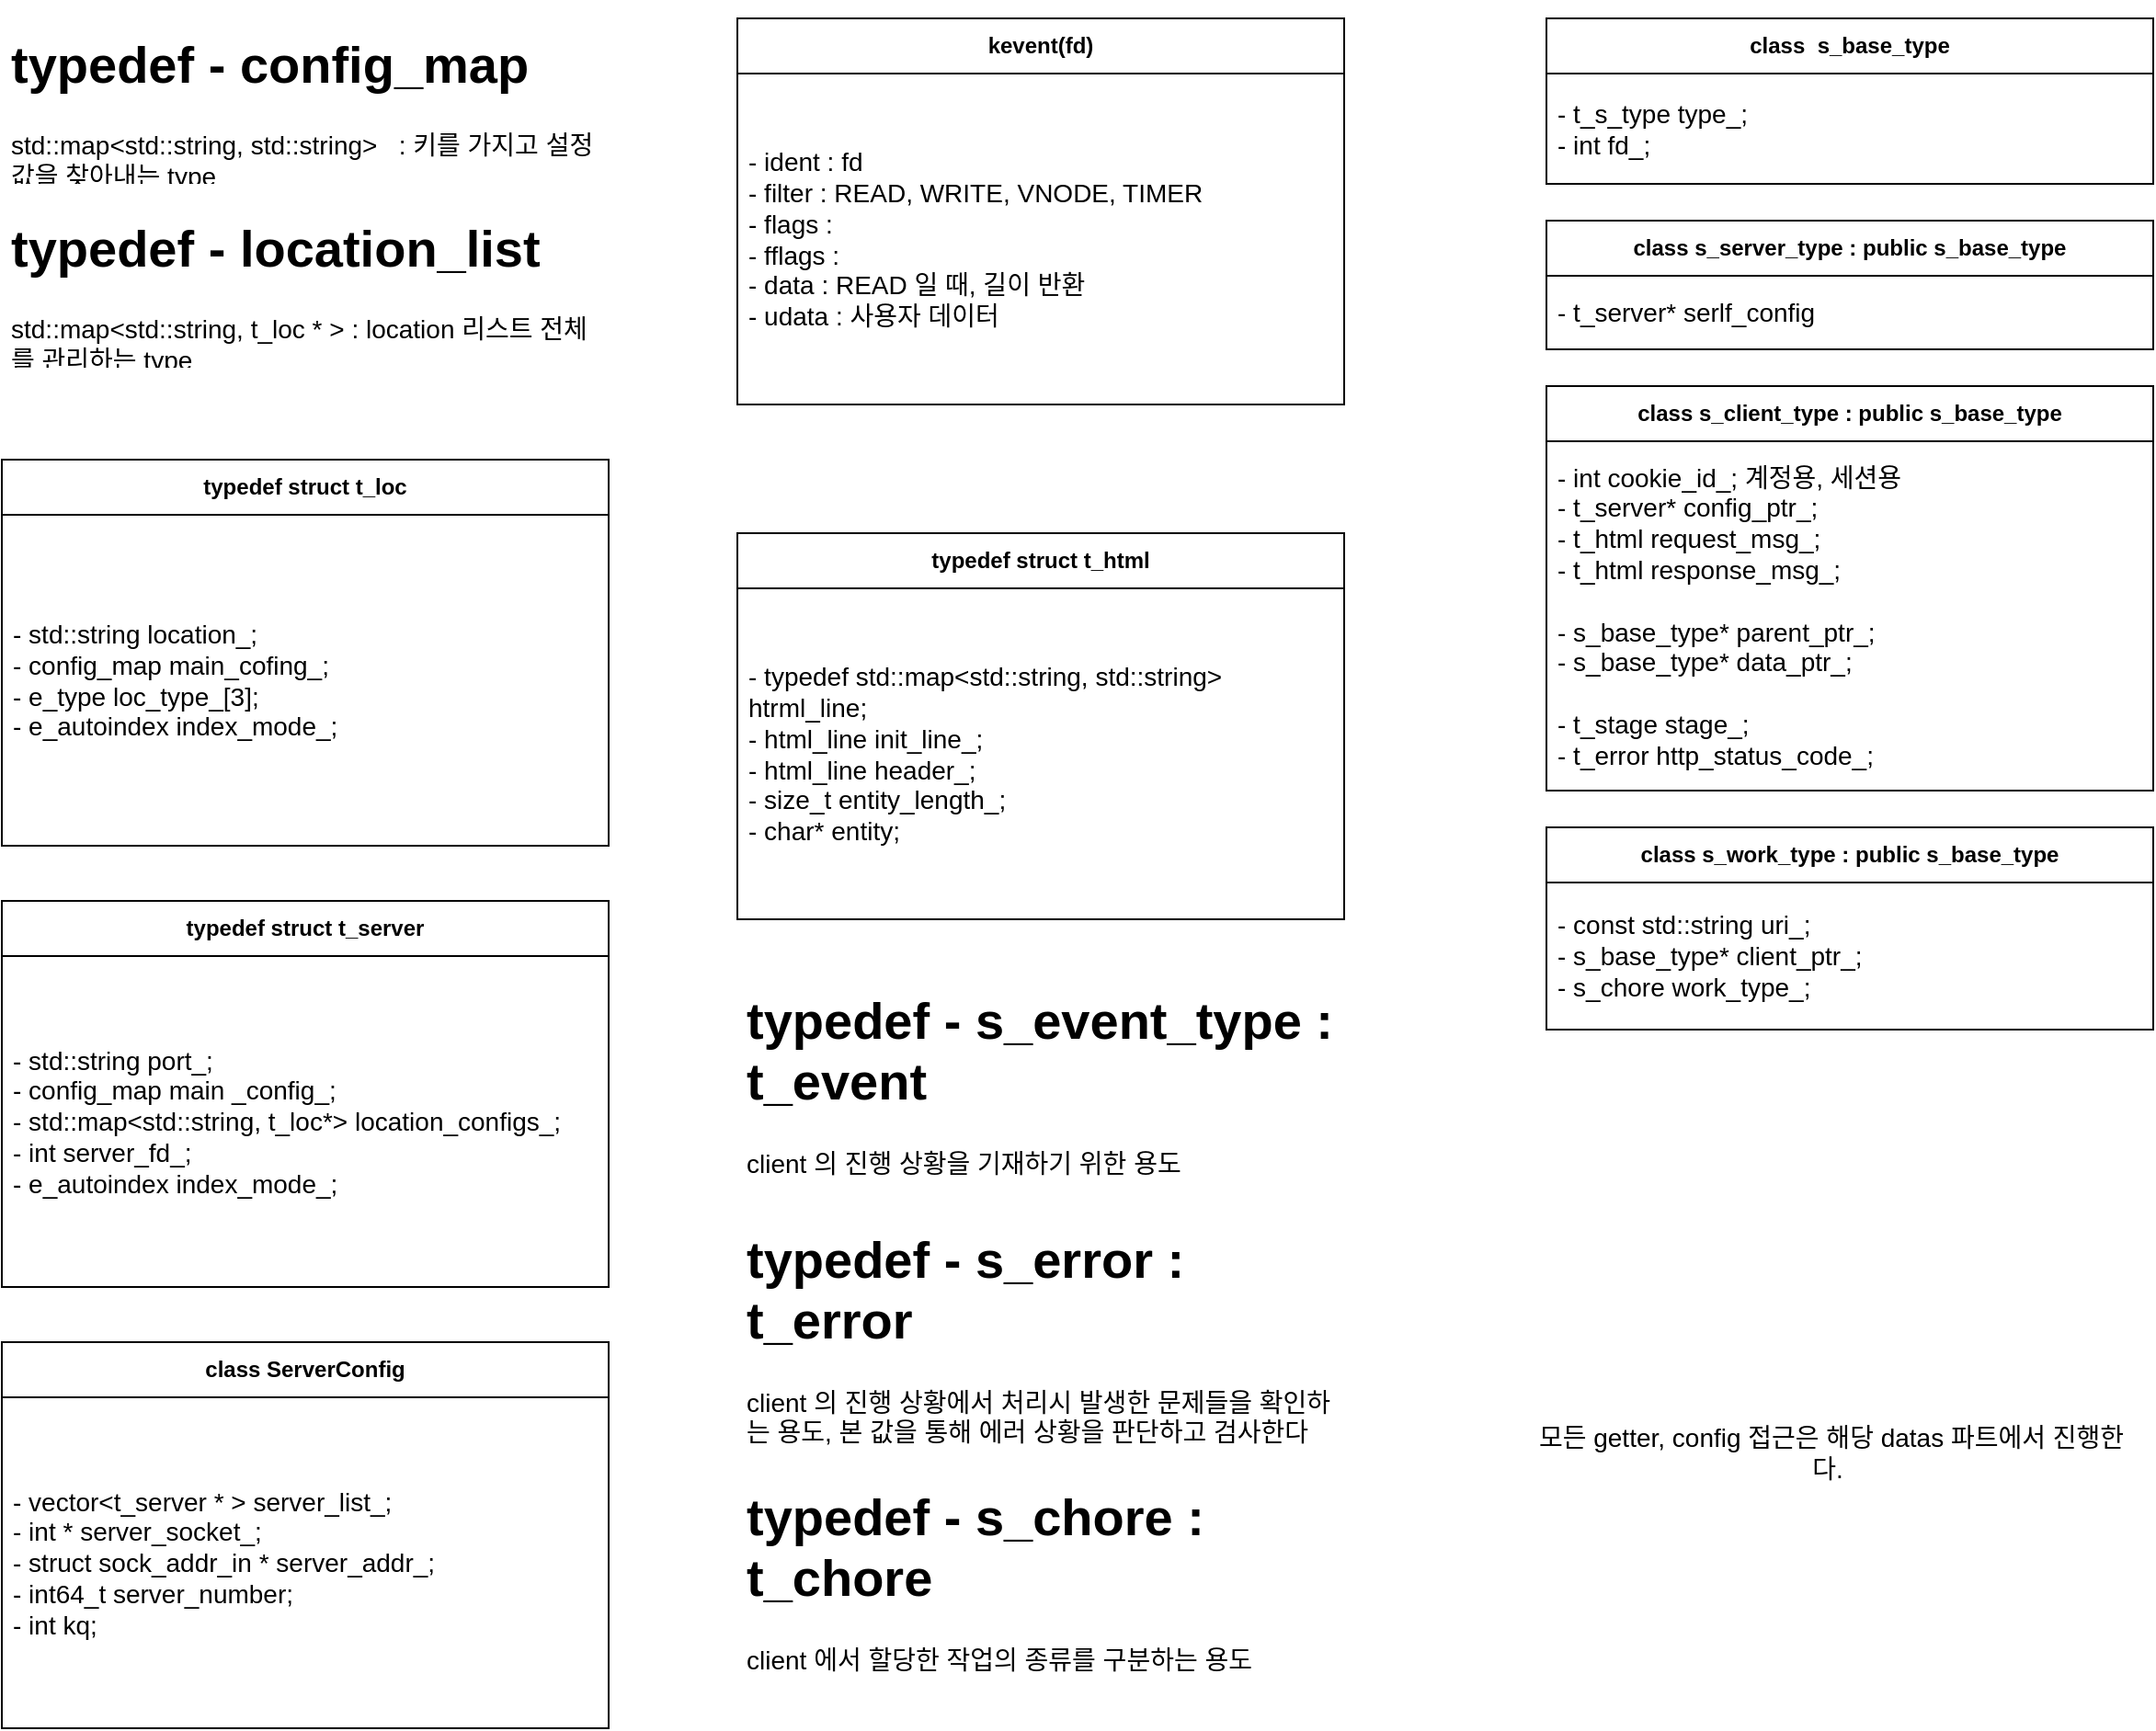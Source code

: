<mxfile version="20.8.23" type="github">
  <diagram name="data_structure" id="0lBOWSRzW262vy09HFQD">
    <mxGraphModel dx="1034" dy="1077" grid="1" gridSize="10" guides="1" tooltips="1" connect="1" arrows="1" fold="1" page="1" pageScale="1" pageWidth="1169" pageHeight="827" math="0" shadow="0">
      <root>
        <mxCell id="0" />
        <mxCell id="1" parent="0" />
        <mxCell id="mqQwdSMC6Uva1PnvW4H1-1" value="&lt;b&gt;kevent(fd)&lt;/b&gt;" style="swimlane;fontStyle=0;childLayout=stackLayout;horizontal=1;startSize=30;horizontalStack=0;resizeParent=1;resizeParentMax=0;resizeLast=0;collapsible=1;marginBottom=0;whiteSpace=wrap;html=1;" parent="1" vertex="1">
          <mxGeometry x="440" y="40" width="330" height="210" as="geometry" />
        </mxCell>
        <mxCell id="mqQwdSMC6Uva1PnvW4H1-2" value="&lt;font style=&quot;font-size: 14px;&quot;&gt;- ident : fd&lt;br&gt;- filter : READ, WRITE, VNODE, TIMER&lt;br&gt;- flags :&amp;nbsp;&lt;br&gt;- fflags :&amp;nbsp;&lt;br&gt;- data : READ 일 때, 길이 반환&lt;br&gt;- udata : 사용자 데이터&lt;br&gt;&lt;/font&gt;" style="text;strokeColor=none;fillColor=none;align=left;verticalAlign=middle;spacingLeft=4;spacingRight=4;overflow=hidden;points=[[0,0.5],[1,0.5]];portConstraint=eastwest;rotatable=0;whiteSpace=wrap;html=1;" parent="mqQwdSMC6Uva1PnvW4H1-1" vertex="1">
          <mxGeometry y="30" width="330" height="180" as="geometry" />
        </mxCell>
        <mxCell id="mqQwdSMC6Uva1PnvW4H1-6" value="&lt;b&gt;class ServerConfig&lt;/b&gt;" style="swimlane;fontStyle=0;childLayout=stackLayout;horizontal=1;startSize=30;horizontalStack=0;resizeParent=1;resizeParentMax=0;resizeLast=0;collapsible=1;marginBottom=0;whiteSpace=wrap;html=1;" parent="1" vertex="1">
          <mxGeometry x="40" y="760" width="330" height="210" as="geometry" />
        </mxCell>
        <mxCell id="mqQwdSMC6Uva1PnvW4H1-7" value="&lt;font style=&quot;font-size: 14px;&quot;&gt;- vector&amp;lt;t_server * &amp;gt; server_list_;&lt;br&gt;- int * server_socket_;&lt;br&gt;- struct sock_addr_in * server_addr_;&lt;br&gt;- int64_t server_number;&amp;nbsp;&lt;br&gt;- int kq;&amp;nbsp;&lt;br&gt;&lt;/font&gt;" style="text;strokeColor=none;fillColor=none;align=left;verticalAlign=middle;spacingLeft=4;spacingRight=4;overflow=hidden;points=[[0,0.5],[1,0.5]];portConstraint=eastwest;rotatable=0;whiteSpace=wrap;html=1;" parent="mqQwdSMC6Uva1PnvW4H1-6" vertex="1">
          <mxGeometry y="30" width="330" height="180" as="geometry" />
        </mxCell>
        <mxCell id="mqQwdSMC6Uva1PnvW4H1-8" value="&lt;b&gt;typedef struct t_server&lt;/b&gt;" style="swimlane;fontStyle=0;childLayout=stackLayout;horizontal=1;startSize=30;horizontalStack=0;resizeParent=1;resizeParentMax=0;resizeLast=0;collapsible=1;marginBottom=0;whiteSpace=wrap;html=1;" parent="1" vertex="1">
          <mxGeometry x="40" y="520" width="330" height="210" as="geometry" />
        </mxCell>
        <mxCell id="mqQwdSMC6Uva1PnvW4H1-9" value="&lt;font style=&quot;font-size: 14px;&quot;&gt;- std::string port_;&lt;br&gt;- config_map main _config_;&lt;br&gt;- std::map&amp;lt;std::string, t_loc*&amp;gt; location_configs_;&lt;br&gt;- int server_fd_;&lt;br&gt;- e_autoindex index_mode_;&lt;br&gt;&lt;/font&gt;" style="text;strokeColor=none;fillColor=none;align=left;verticalAlign=middle;spacingLeft=4;spacingRight=4;overflow=hidden;points=[[0,0.5],[1,0.5]];portConstraint=eastwest;rotatable=0;whiteSpace=wrap;html=1;" parent="mqQwdSMC6Uva1PnvW4H1-8" vertex="1">
          <mxGeometry y="30" width="330" height="180" as="geometry" />
        </mxCell>
        <mxCell id="mqQwdSMC6Uva1PnvW4H1-10" value="&lt;b&gt;typedef struct t_loc&lt;/b&gt;" style="swimlane;fontStyle=0;childLayout=stackLayout;horizontal=1;startSize=30;horizontalStack=0;resizeParent=1;resizeParentMax=0;resizeLast=0;collapsible=1;marginBottom=0;whiteSpace=wrap;html=1;" parent="1" vertex="1">
          <mxGeometry x="40" y="280" width="330" height="210" as="geometry" />
        </mxCell>
        <mxCell id="mqQwdSMC6Uva1PnvW4H1-11" value="&lt;font style=&quot;font-size: 14px;&quot;&gt;- std::string location_;&lt;br&gt;- config_map main_cofing_;&lt;br&gt;- e_type loc_type_[3];&amp;nbsp;&lt;br&gt;- e_autoindex index_mode_;&lt;br&gt;&lt;/font&gt;" style="text;strokeColor=none;fillColor=none;align=left;verticalAlign=middle;spacingLeft=4;spacingRight=4;overflow=hidden;points=[[0,0.5],[1,0.5]];portConstraint=eastwest;rotatable=0;whiteSpace=wrap;html=1;" parent="mqQwdSMC6Uva1PnvW4H1-10" vertex="1">
          <mxGeometry y="30" width="330" height="180" as="geometry" />
        </mxCell>
        <mxCell id="mqQwdSMC6Uva1PnvW4H1-13" value="&lt;h1&gt;typedef - config_map&lt;/h1&gt;&lt;div&gt;std::map&amp;lt;std::string, std::string&amp;gt;&amp;nbsp; &amp;nbsp;: 키를 가지고 설정 값을 찾아내는 type&lt;/div&gt;" style="text;html=1;strokeColor=none;fillColor=none;spacing=5;spacingTop=-20;whiteSpace=wrap;overflow=hidden;rounded=0;fontSize=14;" parent="1" vertex="1">
          <mxGeometry x="40" y="40" width="330" height="90" as="geometry" />
        </mxCell>
        <mxCell id="mqQwdSMC6Uva1PnvW4H1-14" value="&lt;h1&gt;typedef - location_list&lt;/h1&gt;&lt;div&gt;std::map&amp;lt;std::string, t_loc * &amp;gt; : location 리스트 전체를 관리하는 type&lt;/div&gt;" style="text;html=1;strokeColor=none;fillColor=none;spacing=5;spacingTop=-20;whiteSpace=wrap;overflow=hidden;rounded=0;fontSize=14;" parent="1" vertex="1">
          <mxGeometry x="40" y="140" width="330" height="90" as="geometry" />
        </mxCell>
        <mxCell id="mqQwdSMC6Uva1PnvW4H1-16" value="&lt;b&gt;typedef struct t_html&lt;/b&gt;" style="swimlane;fontStyle=0;childLayout=stackLayout;horizontal=1;startSize=30;horizontalStack=0;resizeParent=1;resizeParentMax=0;resizeLast=0;collapsible=1;marginBottom=0;whiteSpace=wrap;html=1;" parent="1" vertex="1">
          <mxGeometry x="440" y="320" width="330" height="210" as="geometry" />
        </mxCell>
        <mxCell id="mqQwdSMC6Uva1PnvW4H1-17" value="&lt;font style=&quot;font-size: 14px;&quot;&gt;- typedef std::map&amp;lt;std::string, std::string&amp;gt; htrml_line;&lt;br&gt;- html_line init_line_;&lt;br&gt;- html_line header_;&lt;br&gt;- size_t entity_length_;&lt;br&gt;- char* entity;&lt;br&gt;&lt;/font&gt;" style="text;strokeColor=none;fillColor=none;align=left;verticalAlign=middle;spacingLeft=4;spacingRight=4;overflow=hidden;points=[[0,0.5],[1,0.5]];portConstraint=eastwest;rotatable=0;whiteSpace=wrap;html=1;" parent="mqQwdSMC6Uva1PnvW4H1-16" vertex="1">
          <mxGeometry y="30" width="330" height="180" as="geometry" />
        </mxCell>
        <mxCell id="mqQwdSMC6Uva1PnvW4H1-18" value="&lt;b&gt;class&amp;nbsp; s_base_type&lt;/b&gt;" style="swimlane;fontStyle=0;childLayout=stackLayout;horizontal=1;startSize=30;horizontalStack=0;resizeParent=1;resizeParentMax=0;resizeLast=0;collapsible=1;marginBottom=0;whiteSpace=wrap;html=1;" parent="1" vertex="1">
          <mxGeometry x="880" y="40" width="330" height="90" as="geometry" />
        </mxCell>
        <mxCell id="mqQwdSMC6Uva1PnvW4H1-19" value="&lt;font style=&quot;font-size: 14px;&quot;&gt;- t_s_type type_;&lt;br&gt;- int fd_;&lt;br&gt;&lt;/font&gt;" style="text;strokeColor=none;fillColor=none;align=left;verticalAlign=middle;spacingLeft=4;spacingRight=4;overflow=hidden;points=[[0,0.5],[1,0.5]];portConstraint=eastwest;rotatable=0;whiteSpace=wrap;html=1;" parent="mqQwdSMC6Uva1PnvW4H1-18" vertex="1">
          <mxGeometry y="30" width="330" height="60" as="geometry" />
        </mxCell>
        <mxCell id="mqQwdSMC6Uva1PnvW4H1-20" value="&lt;b&gt;class s_server_type : public s_base_type&lt;/b&gt;" style="swimlane;fontStyle=0;childLayout=stackLayout;horizontal=1;startSize=30;horizontalStack=0;resizeParent=1;resizeParentMax=0;resizeLast=0;collapsible=1;marginBottom=0;whiteSpace=wrap;html=1;" parent="1" vertex="1">
          <mxGeometry x="880" y="150" width="330" height="70" as="geometry" />
        </mxCell>
        <mxCell id="mqQwdSMC6Uva1PnvW4H1-21" value="&lt;font style=&quot;font-size: 14px;&quot;&gt;- t_server* serlf_config&lt;br&gt;&lt;/font&gt;" style="text;strokeColor=none;fillColor=none;align=left;verticalAlign=middle;spacingLeft=4;spacingRight=4;overflow=hidden;points=[[0,0.5],[1,0.5]];portConstraint=eastwest;rotatable=0;whiteSpace=wrap;html=1;" parent="mqQwdSMC6Uva1PnvW4H1-20" vertex="1">
          <mxGeometry y="30" width="330" height="40" as="geometry" />
        </mxCell>
        <mxCell id="mqQwdSMC6Uva1PnvW4H1-22" value="&lt;b&gt;class s_client_type : public s_base_type&lt;/b&gt;" style="swimlane;fontStyle=0;childLayout=stackLayout;horizontal=1;startSize=30;horizontalStack=0;resizeParent=1;resizeParentMax=0;resizeLast=0;collapsible=1;marginBottom=0;whiteSpace=wrap;html=1;" parent="1" vertex="1">
          <mxGeometry x="880" y="240" width="330" height="220" as="geometry" />
        </mxCell>
        <mxCell id="mqQwdSMC6Uva1PnvW4H1-23" value="&lt;font style=&quot;font-size: 14px;&quot;&gt;- int cookie_id_; 계정용, 세션용&amp;nbsp;&lt;br&gt;- t_server* config_ptr_;&lt;br&gt;- t_html request_msg_;&lt;br&gt;- t_html response_msg_;&lt;br&gt;&lt;br&gt;- s_base_type* parent_ptr_;&lt;br&gt;- s_base_type* data_ptr_;&lt;br&gt;&lt;br&gt;- t_stage stage_;&lt;br&gt;- t_error http_status_code_;&lt;br&gt;&lt;/font&gt;" style="text;strokeColor=none;fillColor=none;align=left;verticalAlign=middle;spacingLeft=4;spacingRight=4;overflow=hidden;points=[[0,0.5],[1,0.5]];portConstraint=eastwest;rotatable=0;whiteSpace=wrap;html=1;" parent="mqQwdSMC6Uva1PnvW4H1-22" vertex="1">
          <mxGeometry y="30" width="330" height="190" as="geometry" />
        </mxCell>
        <mxCell id="mqQwdSMC6Uva1PnvW4H1-25" value="모든 getter, config 접근은 해당 datas 파트에서 진행한다.&amp;nbsp;" style="text;html=1;strokeColor=none;fillColor=none;align=center;verticalAlign=middle;whiteSpace=wrap;rounded=0;fontSize=14;" parent="1" vertex="1">
          <mxGeometry x="870" y="790" width="330" height="60" as="geometry" />
        </mxCell>
        <mxCell id="vwRwGf5bAn1xfcTuyr_X-1" value="&lt;b&gt;class s_work_type : public s_base_type&lt;/b&gt;" style="swimlane;fontStyle=0;childLayout=stackLayout;horizontal=1;startSize=30;horizontalStack=0;resizeParent=1;resizeParentMax=0;resizeLast=0;collapsible=1;marginBottom=0;whiteSpace=wrap;html=1;" vertex="1" parent="1">
          <mxGeometry x="880" y="480" width="330" height="110" as="geometry" />
        </mxCell>
        <mxCell id="vwRwGf5bAn1xfcTuyr_X-2" value="&lt;font style=&quot;font-size: 14px;&quot;&gt;- const std::string uri_;&lt;br&gt;- s_base_type* client_ptr_;&lt;br&gt;- s_chore work_type_;&lt;br&gt;&lt;/font&gt;" style="text;strokeColor=none;fillColor=none;align=left;verticalAlign=middle;spacingLeft=4;spacingRight=4;overflow=hidden;points=[[0,0.5],[1,0.5]];portConstraint=eastwest;rotatable=0;whiteSpace=wrap;html=1;" vertex="1" parent="vwRwGf5bAn1xfcTuyr_X-1">
          <mxGeometry y="30" width="330" height="80" as="geometry" />
        </mxCell>
        <mxCell id="vwRwGf5bAn1xfcTuyr_X-3" value="&lt;h1&gt;typedef - s_event_type : t_event&lt;/h1&gt;&lt;div&gt;client 의 진행 상황을 기재하기 위한 용도&lt;/div&gt;" style="text;html=1;strokeColor=none;fillColor=none;spacing=5;spacingTop=-20;whiteSpace=wrap;overflow=hidden;rounded=0;fontSize=14;" vertex="1" parent="1">
          <mxGeometry x="440" y="560" width="330" height="120" as="geometry" />
        </mxCell>
        <mxCell id="vwRwGf5bAn1xfcTuyr_X-4" value="&lt;h1&gt;typedef - s_error : t_error&lt;/h1&gt;&lt;div&gt;client 의 진행 상황에서 처리시 발생한 문제들을 확인하는 용도, 본 값을 통해 에러 상황을 판단하고 검사한다&lt;/div&gt;" style="text;html=1;strokeColor=none;fillColor=none;spacing=5;spacingTop=-20;whiteSpace=wrap;overflow=hidden;rounded=0;fontSize=14;" vertex="1" parent="1">
          <mxGeometry x="440" y="690" width="330" height="140" as="geometry" />
        </mxCell>
        <mxCell id="vwRwGf5bAn1xfcTuyr_X-5" value="&lt;h1&gt;typedef - s_chore : t_chore&lt;/h1&gt;&lt;div&gt;client 에서 할당한 작업의 종류를 구분하는 용도&lt;/div&gt;" style="text;html=1;strokeColor=none;fillColor=none;spacing=5;spacingTop=-20;whiteSpace=wrap;overflow=hidden;rounded=0;fontSize=14;" vertex="1" parent="1">
          <mxGeometry x="440" y="830" width="330" height="130" as="geometry" />
        </mxCell>
      </root>
    </mxGraphModel>
  </diagram>
</mxfile>
